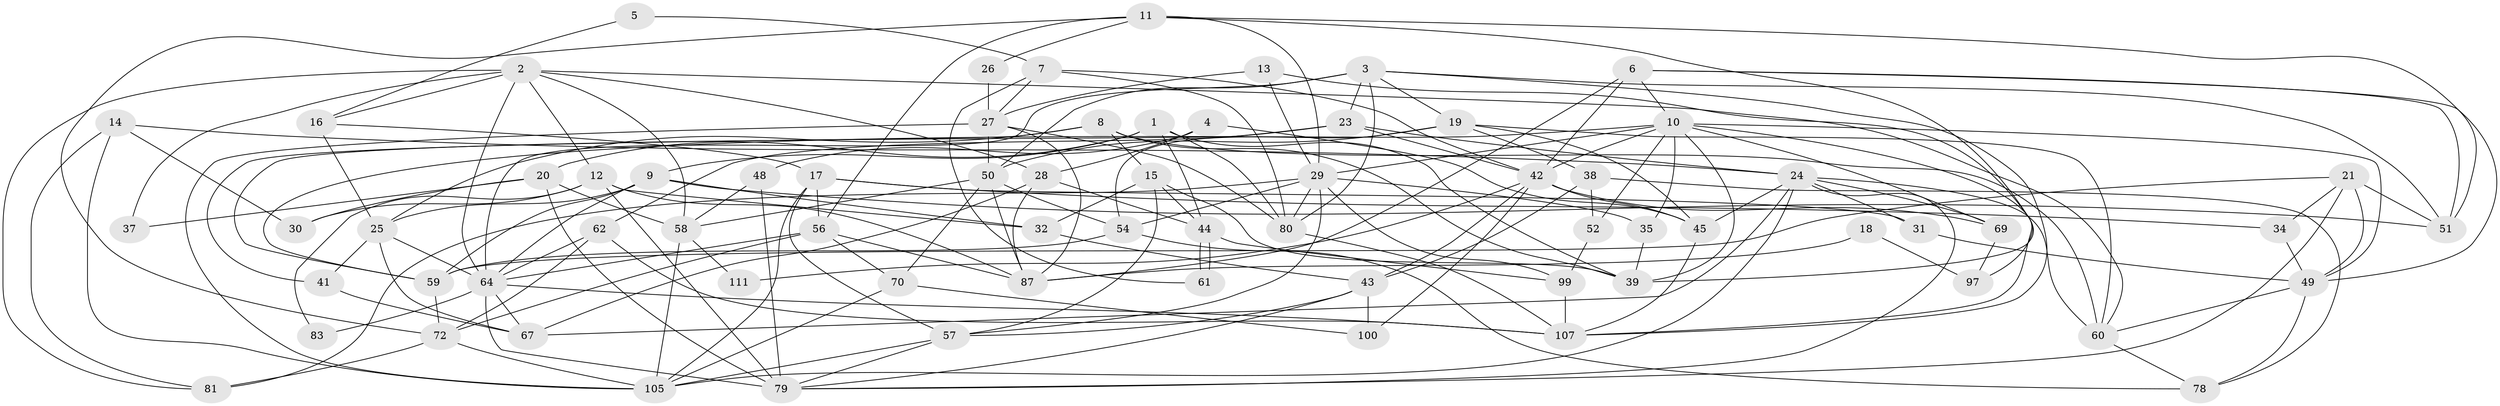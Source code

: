 // Generated by graph-tools (version 1.1) at 2025/23/03/03/25 07:23:55]
// undirected, 71 vertices, 181 edges
graph export_dot {
graph [start="1"]
  node [color=gray90,style=filled];
  1 [super="+116"];
  2 [super="+75"];
  3 [super="+66"];
  4;
  5;
  6 [super="+98"];
  7 [super="+22"];
  8 [super="+76"];
  9 [super="+46"];
  10 [super="+91"];
  11 [super="+74"];
  12 [super="+102"];
  13;
  14 [super="+71"];
  15 [super="+115"];
  16 [super="+77"];
  17;
  18;
  19 [super="+55"];
  20 [super="+94"];
  21 [super="+95"];
  23 [super="+33"];
  24 [super="+85"];
  25 [super="+65"];
  26;
  27 [super="+53"];
  28;
  29 [super="+36"];
  30;
  31 [super="+89"];
  32;
  34;
  35;
  37;
  38 [super="+108"];
  39 [super="+40"];
  41;
  42 [super="+47"];
  43 [super="+88"];
  44 [super="+63"];
  45 [super="+104"];
  48 [super="+112"];
  49 [super="+68"];
  50 [super="+101"];
  51;
  52;
  54;
  56 [super="+86"];
  57 [super="+92"];
  58 [super="+109"];
  59 [super="+106"];
  60 [super="+110"];
  61;
  62 [super="+103"];
  64 [super="+84"];
  67 [super="+73"];
  69;
  70;
  72 [super="+82"];
  78 [super="+90"];
  79 [super="+93"];
  80 [super="+96"];
  81;
  83;
  87 [super="+113"];
  97;
  99;
  100;
  105 [super="+114"];
  107;
  111;
  1 -- 39;
  1 -- 44;
  1 -- 20;
  1 -- 80;
  1 -- 9;
  2 -- 81;
  2 -- 60;
  2 -- 37;
  2 -- 16;
  2 -- 64;
  2 -- 12;
  2 -- 28;
  2 -- 58;
  3 -- 23 [weight=2];
  3 -- 107;
  3 -- 51;
  3 -- 50;
  3 -- 80;
  3 -- 19;
  3 -- 64;
  4 -- 45;
  4 -- 28;
  4 -- 48;
  5 -- 16;
  5 -- 7;
  6 -- 42;
  6 -- 49;
  6 -- 87 [weight=2];
  6 -- 10;
  6 -- 51;
  7 -- 61;
  7 -- 27;
  7 -- 42;
  7 -- 80;
  8 -- 15;
  8 -- 60 [weight=2];
  8 -- 39;
  8 -- 25;
  8 -- 41;
  9 -- 32 [weight=2];
  9 -- 59;
  9 -- 51;
  9 -- 25;
  9 -- 64;
  10 -- 69;
  10 -- 35;
  10 -- 107;
  10 -- 29;
  10 -- 42;
  10 -- 52;
  10 -- 59;
  10 -- 49;
  10 -- 39;
  11 -- 51;
  11 -- 56;
  11 -- 26;
  11 -- 29;
  11 -- 39;
  11 -- 72;
  12 -- 30;
  12 -- 32;
  12 -- 83;
  12 -- 87;
  12 -- 79;
  13 -- 97;
  13 -- 29;
  13 -- 27;
  14 -- 24;
  14 -- 30;
  14 -- 81;
  14 -- 105;
  15 -- 57;
  15 -- 44;
  15 -- 32;
  15 -- 39;
  16 -- 25;
  16 -- 17;
  17 -- 34;
  17 -- 56;
  17 -- 57;
  17 -- 105;
  17 -- 31;
  18 -- 87;
  18 -- 97;
  19 -- 54;
  19 -- 38;
  19 -- 50;
  19 -- 45;
  19 -- 60;
  20 -- 58;
  20 -- 37;
  20 -- 30;
  20 -- 79;
  21 -- 51;
  21 -- 59;
  21 -- 49;
  21 -- 34;
  21 -- 79;
  23 -- 59;
  23 -- 24;
  23 -- 42;
  23 -- 62;
  24 -- 31;
  24 -- 60;
  24 -- 67;
  24 -- 69;
  24 -- 105;
  24 -- 45;
  24 -- 79;
  25 -- 41;
  25 -- 67;
  25 -- 64;
  26 -- 27;
  27 -- 87;
  27 -- 80;
  27 -- 50;
  27 -- 105;
  28 -- 67;
  28 -- 44;
  28 -- 87;
  29 -- 35;
  29 -- 99;
  29 -- 81;
  29 -- 54;
  29 -- 80;
  29 -- 57;
  31 -- 49;
  32 -- 43;
  34 -- 49;
  35 -- 39;
  38 -- 43;
  38 -- 52;
  38 -- 78;
  41 -- 67;
  42 -- 69;
  42 -- 45;
  42 -- 100;
  42 -- 43;
  42 -- 111;
  43 -- 57;
  43 -- 100;
  43 -- 79;
  44 -- 61 [weight=2];
  44 -- 61;
  44 -- 99;
  45 -- 107;
  48 -- 79 [weight=2];
  48 -- 58;
  49 -- 60;
  49 -- 78;
  50 -- 54;
  50 -- 58;
  50 -- 70;
  50 -- 87;
  52 -- 99;
  54 -- 59;
  54 -- 78;
  56 -- 70;
  56 -- 72;
  56 -- 87;
  56 -- 64;
  57 -- 105;
  57 -- 79;
  58 -- 105;
  58 -- 111;
  59 -- 72;
  60 -- 78;
  62 -- 72;
  62 -- 107;
  62 -- 64;
  64 -- 67;
  64 -- 83;
  64 -- 107;
  64 -- 79;
  69 -- 97;
  70 -- 100;
  70 -- 105;
  72 -- 81;
  72 -- 105;
  80 -- 107;
  99 -- 107;
}
